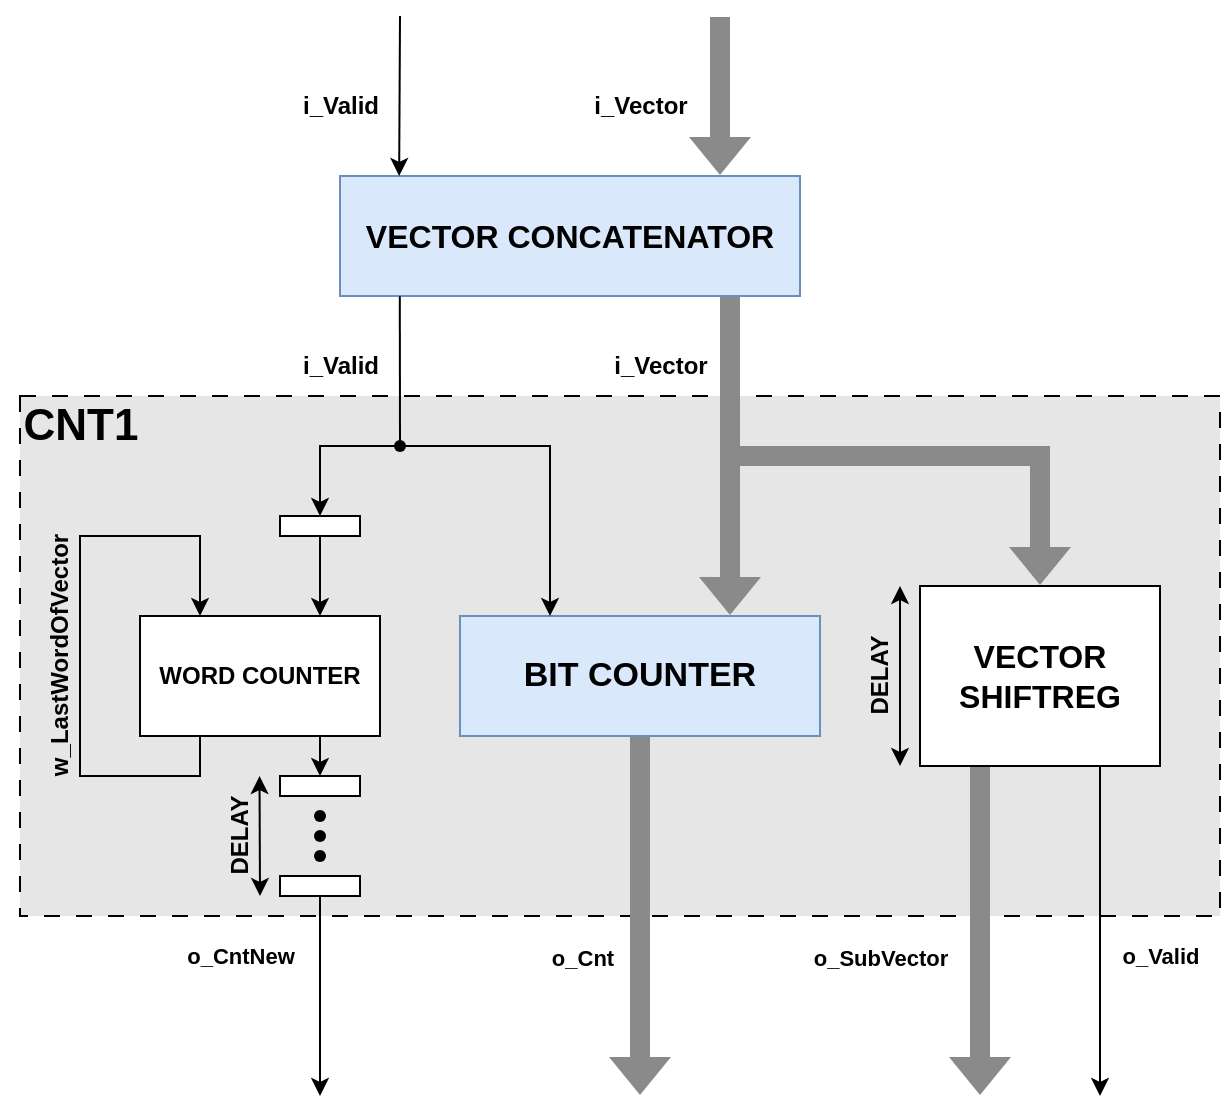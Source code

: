 <mxfile version="24.7.17">
  <diagram id="ys3xKlb_GsDn074I-htH" name="cnt1">
    <mxGraphModel dx="647" dy="1628" grid="1" gridSize="10" guides="1" tooltips="1" connect="1" arrows="1" fold="1" page="1" pageScale="1" pageWidth="827" pageHeight="1169" math="0" shadow="0">
      <root>
        <mxCell id="0" />
        <mxCell id="1" parent="0" />
        <mxCell id="LoJj16agNr5JCMr-KZ_k-8" value="&lt;b&gt;pre_stage_unit&lt;/b&gt;" style="rounded=0;whiteSpace=wrap;html=1;dashed=1;dashPattern=8 8;fillColor=#E6E6E6;" parent="1" vertex="1">
          <mxGeometry x="10" y="130" width="600" height="260" as="geometry" />
        </mxCell>
        <mxCell id="eJ2dMlPmiUjp7UvfucFv-4" value="" style="shape=flexArrow;endArrow=classic;html=1;rounded=0;fillColor=#8A8A8A;strokeColor=none;entryX=0.75;entryY=0;entryDx=0;entryDy=0;" parent="1" target="eJ2dMlPmiUjp7UvfucFv-14" edge="1">
          <mxGeometry width="50" height="50" relative="1" as="geometry">
            <mxPoint x="365" y="80" as="sourcePoint" />
            <mxPoint x="320" y="160" as="targetPoint" />
          </mxGeometry>
        </mxCell>
        <mxCell id="eJ2dMlPmiUjp7UvfucFv-7" value="WORD COUNTER" style="rounded=0;whiteSpace=wrap;html=1;fontStyle=1;" parent="1" vertex="1">
          <mxGeometry x="70" y="240" width="120" height="60" as="geometry" />
        </mxCell>
        <mxCell id="eJ2dMlPmiUjp7UvfucFv-8" value="" style="endArrow=classic;html=1;rounded=0;exitX=0.25;exitY=1;exitDx=0;exitDy=0;entryX=0.25;entryY=0;entryDx=0;entryDy=0;" parent="1" source="eJ2dMlPmiUjp7UvfucFv-7" target="eJ2dMlPmiUjp7UvfucFv-7" edge="1">
          <mxGeometry width="50" height="50" relative="1" as="geometry">
            <mxPoint x="160" y="350" as="sourcePoint" />
            <mxPoint x="130" y="380" as="targetPoint" />
            <Array as="points">
              <mxPoint x="100" y="320" />
              <mxPoint x="90" y="320" />
              <mxPoint x="40" y="320" />
              <mxPoint x="40" y="200" />
              <mxPoint x="100" y="200" />
            </Array>
          </mxGeometry>
        </mxCell>
        <mxCell id="eJ2dMlPmiUjp7UvfucFv-14" value="&lt;font style=&quot;font-size: 17px;&quot;&gt;BIT COUNTER&lt;/font&gt;" style="rounded=0;whiteSpace=wrap;html=1;fontStyle=1;fillColor=#dae8fc;strokeColor=#6c8ebf;" parent="1" vertex="1">
          <mxGeometry x="230" y="240" width="180" height="60" as="geometry" />
        </mxCell>
        <mxCell id="eJ2dMlPmiUjp7UvfucFv-16" value="" style="endArrow=classic;html=1;rounded=0;" parent="1" edge="1">
          <mxGeometry width="50" height="50" relative="1" as="geometry">
            <mxPoint x="130" y="320" as="sourcePoint" />
            <mxPoint x="130" y="320" as="targetPoint" />
          </mxGeometry>
        </mxCell>
        <mxCell id="eJ2dMlPmiUjp7UvfucFv-21" value="" style="endArrow=classic;html=1;rounded=0;entryX=0.25;entryY=0;entryDx=0;entryDy=0;" parent="1" source="eJ2dMlPmiUjp7UvfucFv-18" target="eJ2dMlPmiUjp7UvfucFv-14" edge="1">
          <mxGeometry width="50" height="50" relative="1" as="geometry">
            <mxPoint x="200" y="200" as="sourcePoint" />
            <mxPoint x="210" y="190" as="targetPoint" />
            <Array as="points">
              <mxPoint x="275" y="155" />
            </Array>
          </mxGeometry>
        </mxCell>
        <mxCell id="eJ2dMlPmiUjp7UvfucFv-18" value="" style="shape=waypoint;sketch=0;fillStyle=solid;size=6;pointerEvents=1;points=[];fillColor=none;resizable=0;rotatable=0;perimeter=centerPerimeter;snapToPoint=1;" parent="1" vertex="1">
          <mxGeometry x="190" y="145" width="20" height="20" as="geometry" />
        </mxCell>
        <mxCell id="eJ2dMlPmiUjp7UvfucFv-23" value="" style="shape=flexArrow;endArrow=classic;html=1;rounded=0;fillColor=#8A8A8A;strokeColor=none;entryX=0.5;entryY=0;entryDx=0;entryDy=0;" parent="1" target="eJ2dMlPmiUjp7UvfucFv-25" edge="1">
          <mxGeometry width="50" height="50" relative="1" as="geometry">
            <mxPoint x="360" y="160" as="sourcePoint" />
            <mxPoint x="440" y="280" as="targetPoint" />
            <Array as="points">
              <mxPoint x="520" y="160" />
            </Array>
          </mxGeometry>
        </mxCell>
        <mxCell id="eJ2dMlPmiUjp7UvfucFv-25" value="&lt;font style=&quot;font-size: 16px;&quot;&gt;VECTOR SHIFTREG&lt;/font&gt;" style="rounded=0;whiteSpace=wrap;html=1;fontStyle=1;" parent="1" vertex="1">
          <mxGeometry x="460" y="225" width="120" height="90" as="geometry" />
        </mxCell>
        <mxCell id="eJ2dMlPmiUjp7UvfucFv-28" value="" style="shape=flexArrow;endArrow=classic;html=1;rounded=0;fillColor=#8A8A8A;strokeColor=none;exitX=0.5;exitY=1;exitDx=0;exitDy=0;" parent="1" source="eJ2dMlPmiUjp7UvfucFv-14" edge="1">
          <mxGeometry width="50" height="50" relative="1" as="geometry">
            <mxPoint x="365" y="430" as="sourcePoint" />
            <mxPoint x="320" y="480" as="targetPoint" />
            <Array as="points" />
          </mxGeometry>
        </mxCell>
        <mxCell id="eJ2dMlPmiUjp7UvfucFv-31" value="o_Cnt" style="edgeLabel;html=1;align=center;verticalAlign=middle;resizable=0;points=[];fontStyle=1" parent="eJ2dMlPmiUjp7UvfucFv-28" vertex="1" connectable="0">
          <mxGeometry x="-0.108" y="-3" relative="1" as="geometry">
            <mxPoint x="-26" y="30" as="offset" />
          </mxGeometry>
        </mxCell>
        <mxCell id="eJ2dMlPmiUjp7UvfucFv-30" value="" style="shape=flexArrow;endArrow=classic;html=1;rounded=0;fillColor=#8A8A8A;strokeColor=none;exitX=0.25;exitY=1;exitDx=0;exitDy=0;" parent="1" source="eJ2dMlPmiUjp7UvfucFv-25" edge="1">
          <mxGeometry width="50" height="50" relative="1" as="geometry">
            <mxPoint x="460" y="420" as="sourcePoint" />
            <mxPoint x="490" y="480" as="targetPoint" />
          </mxGeometry>
        </mxCell>
        <mxCell id="eJ2dMlPmiUjp7UvfucFv-32" value="o_SubVector" style="edgeLabel;html=1;align=center;verticalAlign=middle;resizable=0;points=[];fontStyle=1" parent="eJ2dMlPmiUjp7UvfucFv-30" vertex="1" connectable="0">
          <mxGeometry x="-0.318" relative="1" as="geometry">
            <mxPoint x="-50" y="39" as="offset" />
          </mxGeometry>
        </mxCell>
        <mxCell id="eJ2dMlPmiUjp7UvfucFv-33" value="" style="endArrow=classic;startArrow=classic;html=1;rounded=0;" parent="1" edge="1">
          <mxGeometry width="50" height="50" relative="1" as="geometry">
            <mxPoint x="450" y="315" as="sourcePoint" />
            <mxPoint x="450" y="225" as="targetPoint" />
          </mxGeometry>
        </mxCell>
        <mxCell id="eJ2dMlPmiUjp7UvfucFv-47" value="" style="endArrow=classic;html=1;rounded=0;exitX=0.5;exitY=1;exitDx=0;exitDy=0;" parent="1" edge="1" source="LgvBznyvPYM-MgRUdSKz-7">
          <mxGeometry width="50" height="50" relative="1" as="geometry">
            <mxPoint x="160" y="370" as="sourcePoint" />
            <mxPoint x="160" y="480" as="targetPoint" />
          </mxGeometry>
        </mxCell>
        <mxCell id="eJ2dMlPmiUjp7UvfucFv-48" value="o_CntNew" style="edgeLabel;html=1;align=center;verticalAlign=middle;resizable=0;points=[];fontStyle=1" parent="eJ2dMlPmiUjp7UvfucFv-47" vertex="1" connectable="0">
          <mxGeometry x="-0.423" y="1" relative="1" as="geometry">
            <mxPoint x="-41" y="1" as="offset" />
          </mxGeometry>
        </mxCell>
        <mxCell id="LoJj16agNr5JCMr-KZ_k-1" value="&lt;font style=&quot;font-size: 16px;&quot;&gt;VECTOR CONCATENATOR&lt;/font&gt;" style="rounded=0;whiteSpace=wrap;html=1;fontStyle=1;fillColor=#dae8fc;strokeColor=#6c8ebf;" parent="1" vertex="1">
          <mxGeometry x="170" y="20" width="230" height="60" as="geometry" />
        </mxCell>
        <mxCell id="LoJj16agNr5JCMr-KZ_k-2" value="" style="shape=flexArrow;endArrow=classic;html=1;rounded=0;fillColor=#8A8A8A;strokeColor=none;entryX=0.75;entryY=0;entryDx=0;entryDy=0;" parent="1" edge="1">
          <mxGeometry width="50" height="50" relative="1" as="geometry">
            <mxPoint x="360" y="-60" as="sourcePoint" />
            <mxPoint x="360" y="20" as="targetPoint" />
          </mxGeometry>
        </mxCell>
        <mxCell id="LoJj16agNr5JCMr-KZ_k-6" value="" style="endArrow=classic;html=1;rounded=0;" parent="1" edge="1">
          <mxGeometry width="50" height="50" relative="1" as="geometry">
            <mxPoint x="200" y="-60" as="sourcePoint" />
            <mxPoint x="199.58" y="20" as="targetPoint" />
          </mxGeometry>
        </mxCell>
        <mxCell id="LoJj16agNr5JCMr-KZ_k-9" value="&lt;b&gt;&lt;font style=&quot;font-size: 22px;&quot;&gt;CNT1&lt;/font&gt;&lt;/b&gt;" style="text;html=1;align=center;verticalAlign=middle;resizable=0;points=[];autosize=1;strokeColor=none;fillColor=none;" parent="1" vertex="1">
          <mxGeometry y="125" width="80" height="40" as="geometry" />
        </mxCell>
        <mxCell id="eAeZRivgrk2iDV7gSjHu-1" value="" style="endArrow=classic;html=1;rounded=0;exitX=0.75;exitY=1;exitDx=0;exitDy=0;" parent="1" source="eJ2dMlPmiUjp7UvfucFv-25" edge="1">
          <mxGeometry width="50" height="50" relative="1" as="geometry">
            <mxPoint x="260" y="310" as="sourcePoint" />
            <mxPoint x="550" y="480" as="targetPoint" />
          </mxGeometry>
        </mxCell>
        <mxCell id="eAeZRivgrk2iDV7gSjHu-4" value="&lt;b&gt;o_Valid&lt;/b&gt;" style="edgeLabel;html=1;align=center;verticalAlign=middle;resizable=0;points=[];" parent="eAeZRivgrk2iDV7gSjHu-1" vertex="1" connectable="0">
          <mxGeometry x="0.067" relative="1" as="geometry">
            <mxPoint x="30" y="7" as="offset" />
          </mxGeometry>
        </mxCell>
        <mxCell id="eAeZRivgrk2iDV7gSjHu-5" value="&lt;b&gt;w_LastWordOfVector&lt;/b&gt;" style="text;html=1;align=center;verticalAlign=middle;resizable=0;points=[];autosize=1;strokeColor=none;fillColor=none;rotation=-90;" parent="1" vertex="1">
          <mxGeometry x="-40" y="245" width="140" height="30" as="geometry" />
        </mxCell>
        <mxCell id="eAeZRivgrk2iDV7gSjHu-6" value="&lt;b&gt;DELAY&lt;/b&gt;" style="text;html=1;align=center;verticalAlign=middle;resizable=0;points=[];autosize=1;strokeColor=none;fillColor=none;rotation=-90;" parent="1" vertex="1">
          <mxGeometry x="410" y="255" width="60" height="30" as="geometry" />
        </mxCell>
        <mxCell id="LgvBznyvPYM-MgRUdSKz-1" value="" style="rounded=0;whiteSpace=wrap;html=1;" vertex="1" parent="1">
          <mxGeometry x="140" y="190" width="40" height="10" as="geometry" />
        </mxCell>
        <mxCell id="LgvBznyvPYM-MgRUdSKz-2" value="" style="endArrow=classic;html=1;rounded=0;entryX=0.75;entryY=0;entryDx=0;entryDy=0;exitX=0.5;exitY=1;exitDx=0;exitDy=0;" edge="1" parent="1" source="LgvBznyvPYM-MgRUdSKz-1" target="eJ2dMlPmiUjp7UvfucFv-7">
          <mxGeometry width="50" height="50" relative="1" as="geometry">
            <mxPoint x="330" y="300" as="sourcePoint" />
            <mxPoint x="380" y="250" as="targetPoint" />
          </mxGeometry>
        </mxCell>
        <mxCell id="LgvBznyvPYM-MgRUdSKz-3" value="" style="endArrow=classic;html=1;rounded=0;entryX=0.5;entryY=0;entryDx=0;entryDy=0;" edge="1" parent="1" source="eJ2dMlPmiUjp7UvfucFv-18" target="LgvBznyvPYM-MgRUdSKz-1">
          <mxGeometry width="50" height="50" relative="1" as="geometry">
            <mxPoint x="330" y="300" as="sourcePoint" />
            <mxPoint x="380" y="250" as="targetPoint" />
            <Array as="points">
              <mxPoint x="160" y="155" />
            </Array>
          </mxGeometry>
        </mxCell>
        <mxCell id="LgvBznyvPYM-MgRUdSKz-5" value="" style="endArrow=none;html=1;rounded=0;entryX=0.13;entryY=1.002;entryDx=0;entryDy=0;entryPerimeter=0;" edge="1" parent="1" source="eJ2dMlPmiUjp7UvfucFv-18" target="LoJj16agNr5JCMr-KZ_k-1">
          <mxGeometry width="50" height="50" relative="1" as="geometry">
            <mxPoint x="220" y="170" as="sourcePoint" />
            <mxPoint x="270" y="120" as="targetPoint" />
          </mxGeometry>
        </mxCell>
        <mxCell id="LgvBznyvPYM-MgRUdSKz-6" value="" style="rounded=0;whiteSpace=wrap;html=1;" vertex="1" parent="1">
          <mxGeometry x="140" y="320" width="40" height="10" as="geometry" />
        </mxCell>
        <mxCell id="LgvBznyvPYM-MgRUdSKz-7" value="" style="rounded=0;whiteSpace=wrap;html=1;" vertex="1" parent="1">
          <mxGeometry x="140" y="370" width="40" height="10" as="geometry" />
        </mxCell>
        <mxCell id="LgvBznyvPYM-MgRUdSKz-8" value="" style="shape=waypoint;sketch=0;fillStyle=solid;size=6;pointerEvents=1;points=[];fillColor=none;resizable=0;rotatable=0;perimeter=centerPerimeter;snapToPoint=1;" vertex="1" parent="1">
          <mxGeometry x="150" y="350" width="20" height="20" as="geometry" />
        </mxCell>
        <mxCell id="LgvBznyvPYM-MgRUdSKz-9" value="" style="shape=waypoint;sketch=0;fillStyle=solid;size=6;pointerEvents=1;points=[];fillColor=none;resizable=0;rotatable=0;perimeter=centerPerimeter;snapToPoint=1;" vertex="1" parent="1">
          <mxGeometry x="150" y="340" width="20" height="20" as="geometry" />
        </mxCell>
        <mxCell id="LgvBznyvPYM-MgRUdSKz-10" value="" style="shape=waypoint;sketch=0;fillStyle=solid;size=6;pointerEvents=1;points=[];fillColor=none;resizable=0;rotatable=0;perimeter=centerPerimeter;snapToPoint=1;" vertex="1" parent="1">
          <mxGeometry x="150" y="330" width="20" height="20" as="geometry" />
        </mxCell>
        <mxCell id="LgvBznyvPYM-MgRUdSKz-11" value="" style="endArrow=classic;html=1;rounded=0;exitX=0.75;exitY=1;exitDx=0;exitDy=0;entryX=0.5;entryY=0;entryDx=0;entryDy=0;" edge="1" parent="1" source="eJ2dMlPmiUjp7UvfucFv-7" target="LgvBznyvPYM-MgRUdSKz-6">
          <mxGeometry width="50" height="50" relative="1" as="geometry">
            <mxPoint x="220" y="370" as="sourcePoint" />
            <mxPoint x="270" y="320" as="targetPoint" />
          </mxGeometry>
        </mxCell>
        <mxCell id="LgvBznyvPYM-MgRUdSKz-13" value="&lt;b&gt;DELAY&lt;/b&gt;" style="text;html=1;align=center;verticalAlign=middle;resizable=0;points=[];autosize=1;strokeColor=none;fillColor=none;rotation=-90;" vertex="1" parent="1">
          <mxGeometry x="90" y="335" width="60" height="30" as="geometry" />
        </mxCell>
        <mxCell id="LgvBznyvPYM-MgRUdSKz-14" value="" style="endArrow=classic;startArrow=classic;html=1;rounded=0;" edge="1" parent="1">
          <mxGeometry width="50" height="50" relative="1" as="geometry">
            <mxPoint x="130" y="380" as="sourcePoint" />
            <mxPoint x="129.76" y="320" as="targetPoint" />
          </mxGeometry>
        </mxCell>
        <mxCell id="LgvBznyvPYM-MgRUdSKz-15" value="&lt;b&gt;i_Valid&lt;/b&gt;" style="text;html=1;align=center;verticalAlign=middle;resizable=0;points=[];autosize=1;strokeColor=none;fillColor=none;" vertex="1" parent="1">
          <mxGeometry x="140" y="100" width="60" height="30" as="geometry" />
        </mxCell>
        <mxCell id="LgvBznyvPYM-MgRUdSKz-16" value="&lt;b&gt;i_Valid&lt;/b&gt;" style="text;html=1;align=center;verticalAlign=middle;resizable=0;points=[];autosize=1;strokeColor=none;fillColor=none;" vertex="1" parent="1">
          <mxGeometry x="140" y="-30" width="60" height="30" as="geometry" />
        </mxCell>
        <mxCell id="LgvBznyvPYM-MgRUdSKz-17" value="&lt;b&gt;i_Vector&lt;/b&gt;" style="text;html=1;align=center;verticalAlign=middle;resizable=0;points=[];autosize=1;strokeColor=none;fillColor=none;" vertex="1" parent="1">
          <mxGeometry x="295" y="100" width="70" height="30" as="geometry" />
        </mxCell>
        <mxCell id="LgvBznyvPYM-MgRUdSKz-18" value="&lt;b&gt;i_Vector&lt;/b&gt;" style="text;html=1;align=center;verticalAlign=middle;resizable=0;points=[];autosize=1;strokeColor=none;fillColor=none;" vertex="1" parent="1">
          <mxGeometry x="285" y="-30" width="70" height="30" as="geometry" />
        </mxCell>
      </root>
    </mxGraphModel>
  </diagram>
</mxfile>
